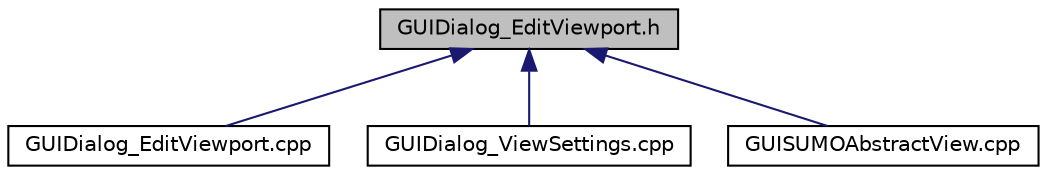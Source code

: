 digraph "GUIDialog_EditViewport.h"
{
  edge [fontname="Helvetica",fontsize="10",labelfontname="Helvetica",labelfontsize="10"];
  node [fontname="Helvetica",fontsize="10",shape=record];
  Node5 [label="GUIDialog_EditViewport.h",height=0.2,width=0.4,color="black", fillcolor="grey75", style="filled", fontcolor="black"];
  Node5 -> Node6 [dir="back",color="midnightblue",fontsize="10",style="solid",fontname="Helvetica"];
  Node6 [label="GUIDialog_EditViewport.cpp",height=0.2,width=0.4,color="black", fillcolor="white", style="filled",URL="$d0/d7e/_g_u_i_dialog___edit_viewport_8cpp.html"];
  Node5 -> Node7 [dir="back",color="midnightblue",fontsize="10",style="solid",fontname="Helvetica"];
  Node7 [label="GUIDialog_ViewSettings.cpp",height=0.2,width=0.4,color="black", fillcolor="white", style="filled",URL="$dc/d3a/_g_u_i_dialog___view_settings_8cpp.html"];
  Node5 -> Node8 [dir="back",color="midnightblue",fontsize="10",style="solid",fontname="Helvetica"];
  Node8 [label="GUISUMOAbstractView.cpp",height=0.2,width=0.4,color="black", fillcolor="white", style="filled",URL="$d9/d82/_g_u_i_s_u_m_o_abstract_view_8cpp.html"];
}
